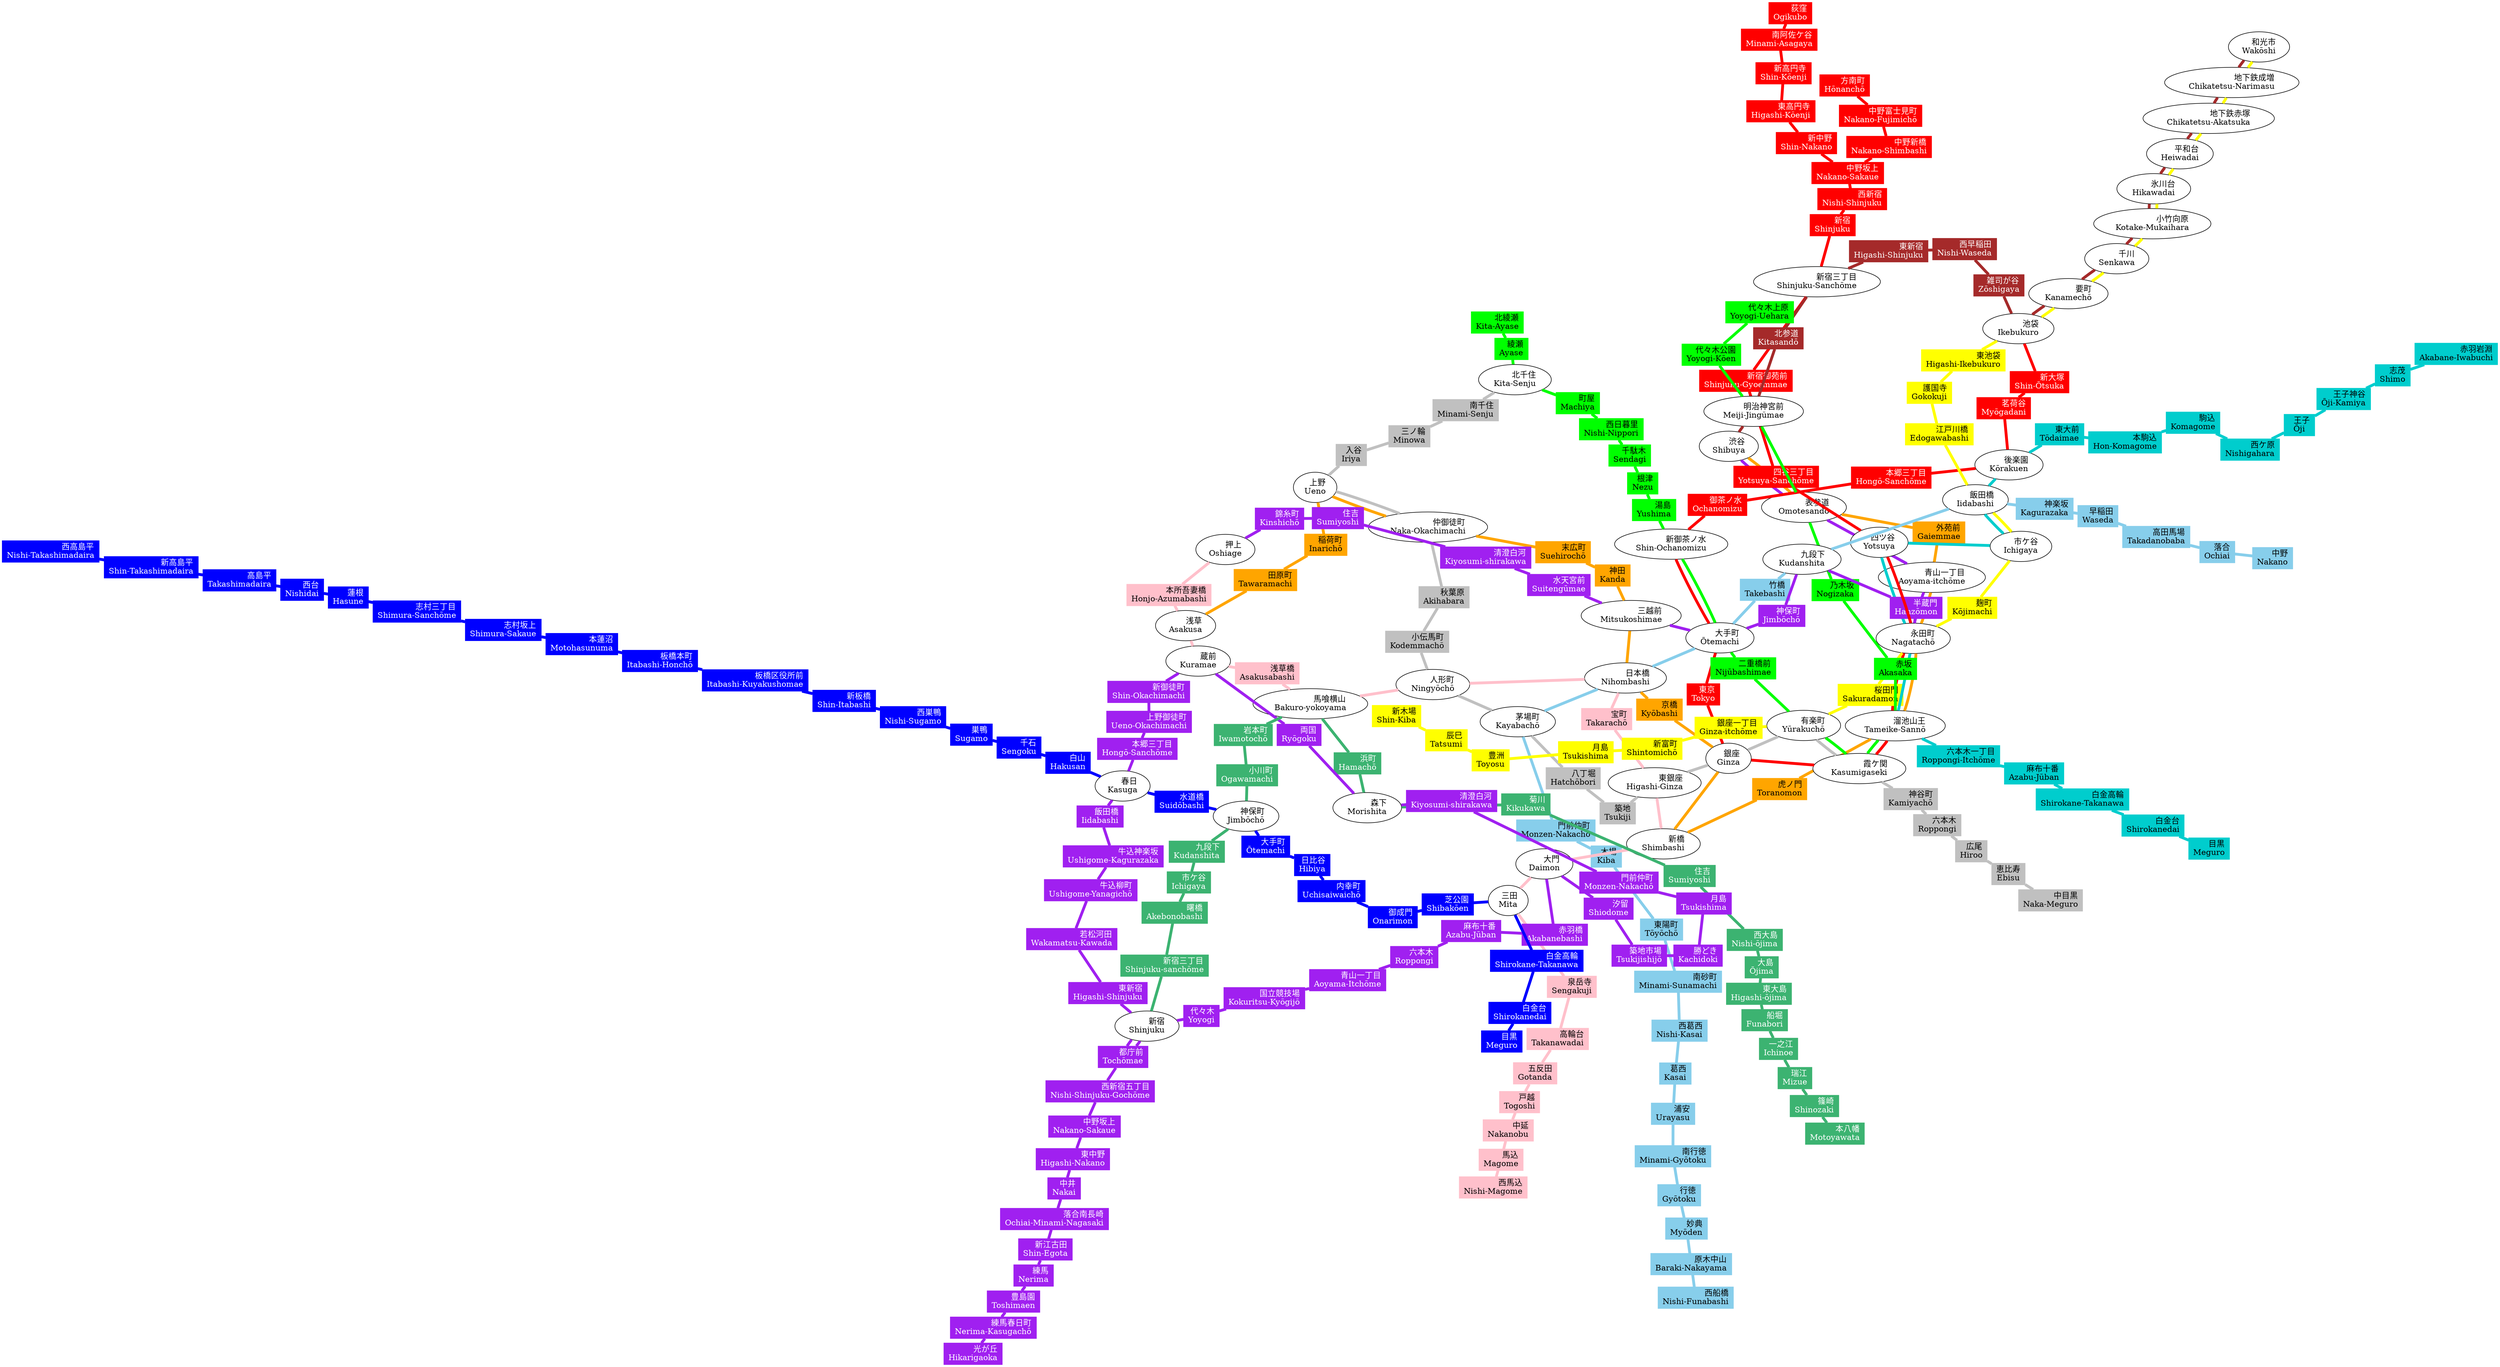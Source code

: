 // Tokyo Metro
// https://en.wikipedia.org/wiki/Tokyo_Metro

// Line                               | Code | Color   |
// -----------------------------------+------+---------+
// No 3:  Ginza Line                  | G    | orange  |
// No 4:  Marunouchi Line             | M    | red     |
// No 4:  Marunouchi Line Branch Line | m    | red     |
// No 2:  Hibiya Line                 | H    | gray    |
// No 5:  Tōzai Line                  | T    | skyblue |
// No 9:  Chiyoda Line                | C    | green   |
// No 8:  Yūrakuchō Line              | Y    | yellow  |
// No 11: Hanzōmon Line               | Z    | purple  |
// No 7:  Namboku Line                | N    | cyan3   |
// No 13: Fukutoshin Line             | F    | brown   |

// Toei
// https://en.wikipedia.org/wiki/Tokyo_Metropolitan_Bureau_of_Transportation

// Line                 | Code | Color          |
// ---------------------+------+----------------+
// No 1:  Asakusa Line  | A    | pink           |
// No 6:  Mita Line     | I    | blue           |
// No 10: Shinjuku Line | S    | mediumseagreen |
// No 12: Ōedo Line     | E    | purple         |

// Tōkyū Dentetsu
// https://en.wikipedia.org/wiki/Tokyu_Corporation

// Line              | Code | Color          |
// ------------------+------+----------------+
// Tōyoko Line       | TY   | red            |
// Meguro Line       | MG   | cyan           |
// Den-en-toshi Line | DT   | mediumseagreen |
// Ōimachi Line      | OM   | orange         |
// Ikegami Line      | IK   | pink           |
// Setagaya Line     | SG   | yellow         |
// Tamagawa Line     | TM   | purple         |

graph tokyo_metro {
    //graph [layout=sfdp]
    graph [layout=fdp]
    node [shape=box, style=filled]
    edge [penwidth=5]

    //=============//
    // Tokyo Metro //
    //=============//

    // No 3: Ginza Line
    node [color=orange, fontcolor=black]
    G01_F16_Z01 [label="渋谷\rShibuya", shape=ellipse, color=black, fontcolor=black, fillcolor=white]
    C04_G02_Z02 [label="表参道\rOmotesandō", shape=ellipse, color=black, fontcolor=black, fillcolor=white]
    G03 [label="外苑前\rGaiemmae"]
    G04_Z03 [label="青山一丁目\rAoyama-Itchōme", shape=ellipse, color=black, fontcolor=black, fillcolor=white]
    M13_N07_G05_Y16_Z04 [label="赤坂見附\rAkasaka-Mitsuke", shape=ellipse, color=black, fontcolor=black, fillcolor=white]
    C07_G06_M14_N06 [label="溜池山王\rTameike-Sannō", shape=ellipse, color=black, fontcolor=black, fillcolor=white]
    G07 [label="虎ノ門\rToranomon"]
    A10_G08 [label="新橋\rShimbashi", shape=ellipse, color=black, fontcolor=black, fillcolor=white]
    G09_H08_M16 [label="銀座\rGinza", shape=ellipse, color=black, fontcolor=black, fillcolor=white]
    G10 [label="京橋\rKyōbashi"]
    A13_G11_T10 [label="日本橋\rNihombashi", shape=ellipse, color=black, fontcolor=black, fillcolor=white]
    G12_Z09 [label="三越前\rMitsukoshimae", shape=ellipse, color=black, fontcolor=black, fillcolor=white]
    G13 [label="神田\rKanda"]
    G14 [label="末広町\rSuehirochō"]
    G15_H16 [label="上野広小路\rUeno-Hirokōji", shape=ellipse, color=black, fontcolor=black, fillcolor=white]
    G16_H17 [label="上野\rUeno", shape=ellipse, color=black, fontcolor=black, fillcolor=white]
    G17 [label="稲荷町\rInarichō"]
    G18 [label="田原町\rTawaramachi"]
    A18_G19 [label="浅草\rAsakusa", shape=ellipse, color=black, fontcolor=black, fillcolor=white]

    edge [color=orange]
    G01_F16_Z01 -- C04_G02_Z02 -- G03 -- G04_Z03 -- M13_N07_G05_Y16_Z04 -- C07_G06_M14_N06 -- G07 -- A10_G08 -- G09_H08_M16 -- G10 -- A13_G11_T10 -- G12_Z09 -- G13 -- G14 -- G15_H16 -- G16_H17 -- G17 -- G18 -- A18_G19

    // No 4: Marunouchi Line
    node [color=red, fontcolor=white]
    M01 [label="荻窪\rOgikubo"]
    M02 [label="南阿佐ケ谷\rMinami-Asagaya"]
    M03 [label="新高円寺\rShin-Kōenji"]
    M04 [label="東高円寺\rHigashi-Kōenji"]
    M05 [label="新中野\rShin-Nakano"]
    M06 [label="中野坂上\rNakano-Sakaue"]
    M07 [label="西新宿\rNishi-Shinjuku"]
    M08 [label="新宿\rShinjuku"]
    F13_M09 [label="新宿三丁目\rShinjuku-Sanchōme", shape=ellipse, color=black, fontcolor=black, fillcolor=white]
    M10 [label="新宿御苑前\rShinjuku-Gyoemmae"]
    M11 [label="四谷三丁目\rYotsuya-Sanchōme"]
    M12_N08 [label="四ツ谷\rYotsuya", shape=ellipse, color=black, fontcolor=black, fillcolor=white]
    M13_N07_G05_Y16_Z04 [label="赤坂見附\rAkasaka-Mitsuke", shape=ellipse, color=black, fontcolor=black, fillcolor=white]
    C07_G06_M14_N06 [label="国会議事堂前\rKokkai-Gijidō-mae", shape=ellipse, color=black, fontcolor=black, fillcolor=white]
    C08_H06_M15 [label="霞ケ関\rKasumigaseki", shape=ellipse, color=black, fontcolor=black, fillcolor=white]
    G09_H08_M16 [label="銀座\rGinza", shape=ellipse, color=black, fontcolor=black, fillcolor=white]
    M17 [label="東京\rTokyo"]
    C11_M18_T09_Z08 [label="大手町\rŌtemachi", shape=ellipse, color=black, fontcolor=black, fillcolor=white]
    C12_M19 [label="淡路町\rAwajichō", shape=ellipse, color=black, fontcolor=black, fillcolor=white]
    M20 [label="御茶ノ水\rOchanomizu"]
    M21 [label="本郷三丁目\rHongō-Sanchōme"]
    M22_N11 [label="後楽園\rKōrakuen", shape=ellipse, color=black, fontcolor=black, fillcolor=white]
    M23 [label="茗荷谷\rMyōgadani"]
    M24 [label="新大塚\rShin-Ōtsuka"]
    F09_M25_Y09 [label="池袋\rIkebukuro", shape=ellipse, color=black, fontcolor=black, fillcolor=white]

    edge [color=red]
    M01 -- M02 -- M03 -- M04 -- M05 -- M06 -- M07 -- M08 -- F13_M09 -- M10 -- M11 -- M12_N08 -- M13_N07_G05_Y16_Z04 -- C07_G06_M14_N06 -- C08_H06_M15 -- G09_H08_M16 -- M17 -- C11_M18_T09_Z08 -- C12_M19 -- M20 -- M21 -- M22_N11 -- M23 -- M24 -- F09_M25_Y09

    // No 4: Marunouchi Line Branch Line
    node [color=red, fontcolor=white]
    m03 [label="方南町\rHōnanchō"]
    m04 [label="中野富士見町\rNakano-Fujimichō"]
    m05 [label="中野新橋\rNakano-Shimbashi"]
    M06 [label="中野坂上\rNakano-Sakaue"]

    edge [color=red]
    m03 -- m04 -- m05 -- M06

    // No 2: Hibiya Line
    node [color=gray, fontcolor=black]
    H01 [label="中目黒\rNaka-Meguro"]
    H02 [label="恵比寿\rEbisu"]
    H03 [label="広尾\rHiroo"]
    H04 [label="六本木\rRoppongi"]
    H05 [label="神谷町\rKamiyachō"]
    C08_H06_M15 [label="霞ケ関\rKasumigaseki", shape=ellipse, color=black, fontcolor=black, fillcolor=white]
    C09_H07_Y18 [label="日比谷\rHibiya", shape=ellipse, color=black, fontcolor=black, fillcolor=white]
    G09_H08_M16 [label="銀座\rGinza", shape=ellipse, color=black, fontcolor=black, fillcolor=white]
    A11_H09 [label="東銀座\rHigashi-Ginza", shape=ellipse, color=black, fontcolor=black, fillcolor=white]
    H10 [label="築地\rTsukiji"]
    H11 [label="八丁堀\rHatchōbori"]
    H12_T11 [label="茅場町\rKayabachō", shape=ellipse, color=black, fontcolor=black, fillcolor=white]
    A14_H13 [label="人形町\rNingyōchō", shape=ellipse, color=black, fontcolor=black, fillcolor=white]
    H14 [label="小伝馬町\rKodemmachō"]
    H15 [label="秋葉原\rAkihabara"]
    G15_H16 [label="仲御徒町\rNaka-Okachimachi", shape=ellipse, color=black, fontcolor=black, fillcolor=white]
    G16_H17 [label="上野\rUeno", shape=ellipse, color=black, fontcolor=black, fillcolor=white]
    H18 [label="入谷\rIriya"]
    H19 [label="三ノ輪\rMinowa"]
    H20 [label="南千住\rMinami-Senju"]
    C18_H21 [label="北千住\rKita-Senju", shape=ellipse, color=black, fontcolor=black, fillcolor=white]

    edge [color=gray]
    H01 -- H02 -- H03 -- H04 -- H05 -- C08_H06_M15 -- C09_H07_Y18 -- G09_H08_M16 -- A11_H09 -- H10 -- H11 -- H12_T11 -- A14_H13 -- H14 -- H15 -- G15_H16 -- G16_H17 -- H18 -- H19 -- H20 -- C18_H21

    // No 5: Tōzai Line
    node [color=skyblue, fontcolor=black]
    T01 [label="中野\rNakano"]
    T02 [label="落合\rOchiai"]
    T03 [label="高田馬場\rTakadanobaba"]
    T04 [label="早稲田\rWaseda"]
    T05 [label="神楽坂\rKagurazaka"]
    N10_T06_Y13 [label="飯田橋\rIidabashi", shape=ellipse, color=black, fontcolor=black, fillcolor=white]
    T07_Z06 [label="九段下\rKudanshita", shape=ellipse, color=black, fontcolor=black, fillcolor=white]
    T08 [label="竹橋\rTakebashi"]
    C11_M18_T09_Z08 [label="大手町\rŌtemachi", shape=ellipse, color=black, fontcolor=black, fillcolor=white]
    A13_G11_T10 [label="日本橋\rNihombashi", shape=ellipse, color=black, fontcolor=black, fillcolor=white]
    H12_T11 [label="茅場町\rKayabachō", shape=ellipse, color=black, fontcolor=black, fillcolor=white]
    T12 [label="門前仲町\rMonzen-Nakachō"]
    T13 [label="木場\rKiba"]
    T14 [label="東陽町\rTōyōchō"]
    T15 [label="南砂町\rMinami-Sunamachi"]
    T16 [label="西葛西\rNishi-Kasai"]
    T17 [label="葛西\rKasai"]
    T18 [label="浦安\rUrayasu"]
    T19 [label="南行徳\rMinami-Gyōtoku"]
    T20 [label="行徳\rGyōtoku"]
    T21 [label="妙典\rMyōden"]
    T22 [label="原木中山\rBaraki-Nakayama"]
    T23 [label="西船橋\rNishi-Funabashi"]

    edge [color=skyblue]
    T01 -- T02 -- T03 -- T04 -- T05 -- N10_T06_Y13 -- T07_Z06 -- T08 -- C11_M18_T09_Z08 -- A13_G11_T10 -- H12_T11 -- T12 -- T13 -- T14 -- T15 -- T16 -- T17 -- T18 -- T19 -- T20 -- T21 -- T22 -- T23

    // No 9: Chiyoda Line
    node [color=green, fontcolor=black]
    C01 [label="代々木上原\rYoyogi-Uehara"]
    C02 [label="代々木公園\rYoyogi-Kōen"]
    C03_F15 [label="明治神宮前\rMeiji-Jingūmae (Harajuku)", shape=ellipse, color=black, fontcolor=black, fillcolor=white]
    C04_G02_Z02 [label="表参道\rOmotesandō", shape=ellipse, color=black, fontcolor=black, fillcolor=white]
    C05 [label="乃木坂\rNogizaka"]
    C06 [label="赤坂\rAkasaka"]
    C07_G06_M14_N06 [label="国会議事堂前\rKokkai-Gijidō-mae", shape=ellipse, color=black, fontcolor=black, fillcolor=white]
    C08_H06_M15 [label="霞ケ関\rKasumigaseki", shape=ellipse, color=black, fontcolor=black, fillcolor=white]
    C09_H07_Y18 [label="日比谷\rHibiya", shape=ellipse, color=black, fontcolor=black, fillcolor=white]
    C10 [label="二重橋前\rNijūbashimae"]
    C11_M18_T09_Z08 [label="大手町\rŌtemachi", shape=ellipse, color=black, fontcolor=black, fillcolor=white]
    C12_M19 [label="新御茶ノ水\rShin-Ochanomizu", shape=ellipse, color=black, fontcolor=black, fillcolor=white]
    C13 [label="湯島\rYushima"]
    C14 [label="根津\rNezu"]
    C15 [label="千駄木\rSendagi"]
    C16 [label="西日暮里\rNishi-Nippori"]
    C17 [label="町屋\rMachiya"]
    C18_H21 [label="北千住\rKita-Senju", shape=ellipse, color=black, fontcolor=black, fillcolor=white]
    C19 [label="綾瀬\rAyase"]
    C20 [label="北綾瀬\rKita-Ayase"]

    edge [color=green]
    C01 -- C02 -- C03_F15 -- C04_G02_Z02 -- C05 -- C06 -- C07_G06_M14_N06 -- C08_H06_M15 -- C09_H07_Y18 -- C10 -- C11_M18_T09_Z08 -- C12_M19 -- C13 -- C14 -- C15 -- C16 -- C17 -- C18_H21 -- C19 -- C20

    // No 8: Yūrakuchō Line
    node [color=yellow, fontcolor=black]
    F01_Y01 [label="和光市\rWakōshi", shape=ellipse, color=black, fontcolor=black, fillcolor=white]
    F02_Y02 [label="地下鉄成増\rChikatetsu-Narimasu", shape=ellipse, color=black, fontcolor=black, fillcolor=white]
    F03_Y03 [label="地下鉄赤塚\rChikatetsu-Akatsuka", shape=ellipse, color=black, fontcolor=black, fillcolor=white]
    F04_Y04 [label="平和台\rHeiwadai", shape=ellipse, color=black, fontcolor=black, fillcolor=white]
    F05_Y05 [label="氷川台\rHikawadai", shape=ellipse, color=black, fontcolor=black, fillcolor=white]
    F06_Y06 [label="小竹向原\rKotake-Mukaihara", shape=ellipse, color=black, fontcolor=black, fillcolor=white]
    F07_Y07 [label="千川\rSenkawa", shape=ellipse, color=black, fontcolor=black, fillcolor=white]
    F08_Y08 [label="要町\rKanamechō", shape=ellipse, color=black, fontcolor=black, fillcolor=white]
    F09_M25_Y09 [label="池袋\rIkebukuro", shape=ellipse, color=black, fontcolor=black, fillcolor=white]
    Y10 [label="東池袋\rHigashi-Ikebukuro"]
    Y11 [label="護国寺\rGokokuji"]
    Y12 [label="江戸川橋\rEdogawabashi"]
    N10_T06_Y13 [label="飯田橋\rIidabashi", shape=ellipse, color=black, fontcolor=black, fillcolor=white]
    N09_Y14 [label="市ヶ谷\rIchigaya", shape=ellipse, color=black, fontcolor=black, fillcolor=white]
    Y15 [label="麹町\rKōjimachi"]
    M13_N07_G05_Y16_Z04 [label="永田町\rNagatachō", shape=ellipse, color=black, fontcolor=black, fillcolor=white]
    Y17 [label="桜田門\rSakuradamon"]
    C09_H07_Y18 [label="有楽町\rYūrakuchō", shape=ellipse, color=black, fontcolor=black, fillcolor=white]
    Y19 [label="銀座一丁目\rGinza-itchōme"]
    Y20 [label="新富町\rShintomichō"]
    Y21 [label="月島\rTsukishima"]
    Y22 [label="豊洲\rToyosu"]
    Y23 [label="辰巳\rTatsumi"]
    Y24 [label="新木場\rShin-Kiba"]

    edge [color=yellow]
    F01_Y01 -- F02_Y02 -- F03_Y03 -- F04_Y04 -- F05_Y05 -- F06_Y06 -- F07_Y07 -- F08_Y08 -- F09_M25_Y09 -- Y10 -- Y11 -- Y12 -- N10_T06_Y13 -- N09_Y14 -- Y15 -- M13_N07_G05_Y16_Z04 -- Y17 -- C09_H07_Y18 -- Y19 -- Y20 -- Y21 -- Y22 -- Y23 -- Y24

    // No 11: Hanzōmon Line
    node [color=purple, fontcolor=white]
    G01_F16_Z01 [label="渋谷\rShibuya", shape=ellipse, color=black, fontcolor=black, fillcolor=white]
    C04_G02_Z02 [label="表参道\rOmotesandō", shape=ellipse, color=black, fontcolor=black, fillcolor=white]
    G04_Z03 [label="青山一丁目\rAoyama-itchōme", shape=ellipse, color=black, fontcolor=black, fillcolor=white]
    M13_N07_G05_Y16_Z04 [label="永田町\rNagatachō", shape=ellipse, color=black, fontcolor=black, fillcolor=white]
    Z05 [label="半蔵門\rHanzōmon"]
    T07_Z06 [label="九段下\rKudanshita", shape=ellipse, color=black, fontcolor=black, fillcolor=white]
    Z07 [label="神保町\rJimbōchō"]
    C11_M18_T09_Z08 [label="大手町\rŌtemachi", shape=ellipse, color=black, fontcolor=black, fillcolor=white]
    G12_Z09 [label="三越前\rMitsukoshimae", shape=ellipse, color=black, fontcolor=black, fillcolor=white]
    Z10 [label="水天宮前\rSuitengūmae"]
    Z11 [label="清澄白河\rKiyosumi-shirakawa"]
    Z12 [label="住吉\rSumiyoshi"]
    Z13 [label="錦糸町\rKinshichō"]
    A20_Z14 [label="押上\rOshiage", shape=ellipse, color=black, fontcolor=black, fillcolor=white]

    edge [color=purple]
    G01_F16_Z01 -- C04_G02_Z02 -- G04_Z03 -- M13_N07_G05_Y16_Z04 -- Z05 -- T07_Z06 -- Z07 -- C11_M18_T09_Z08 -- G12_Z09 -- Z10 -- Z11 -- Z12 -- Z13 -- A20_Z14

    // No 7: Namboku Line
    node [color=cyan3, fontcolor=black]
    N01 [label="目黒\rMeguro"]
    N02 [label="白金台\rShirokanedai"]
    N03 [label="白金高輪\rShirokane-Takanawa"]
    N04 [label="麻布十番\rAzabu-Jūban"]
    N05 [label="六本木一丁目\rRoppongi-Itchōme"]
    C07_G06_M14_N06 [label="溜池山王\rTameike-Sannō", shape=ellipse, color=black, fontcolor=black, fillcolor=white]
    M13_N07_G05_Y16_Z04 [label="永田町\rNagatachō", shape=ellipse, color=black, fontcolor=black, fillcolor=white]
    M12_N08 [label="四ツ谷\rYotsuya", shape=ellipse, color=black, fontcolor=black, fillcolor=white]
    N09_Y14 [label="市ケ谷\rIchigaya", shape=ellipse, color=black, fontcolor=black, fillcolor=white]
    N10_T06_Y13 [label="飯田橋\rIidabashi", shape=ellipse, color=black, fontcolor=black, fillcolor=white]
    M22_N11 [label="後楽園\rKōrakuen", shape=ellipse, color=black, fontcolor=black, fillcolor=white]
    N12 [label="東大前\rTōdaimae"]
    N13 [label="本駒込\rHon-Komagome"]
    N14 [label="駒込\rKomagome"]
    N15 [label="西ケ原\rNishigahara"]
    N16 [label="王子\rŌji"]
    N17 [label="王子神谷\rŌji-Kamiya"]
    N18 [label="志茂\rShimo"]
    N19 [label="赤羽岩淵\rAkabane-Iwabuchi"]

    edge [color=cyan3]
    N01 -- N02 -- N03 -- N04 -- N05 -- C07_G06_M14_N06 -- M13_N07_G05_Y16_Z04 -- M12_N08 -- N09_Y14 -- N10_T06_Y13 -- M22_N11 -- N12 -- N13 -- N14 -- N15 -- N16 -- N17 -- N18 -- N19

    // No 13: Fukutoshin Line
    node [color=brown, fontcolor=white]
    F01_Y01 [label="和光市\rWakōshi", shape=ellipse, color=black, fontcolor=black, fillcolor=white]
    F02_Y02 [label="地下鉄成増\rChikatetsu-Narimasu", shape=ellipse, color=black, fontcolor=black, fillcolor=white]
    F03_Y03 [label="地下鉄赤塚\rChikatetsu-Akatsuka", shape=ellipse, color=black, fontcolor=black, fillcolor=white]
    F04_Y04 [label="平和台\rHeiwadai", shape=ellipse, color=black, fontcolor=black, fillcolor=white]
    F05_Y05 [label="氷川台\rHikawadai", shape=ellipse, color=black, fontcolor=black, fillcolor=white]
    F06_Y06 [label="小竹向原\rKotake-Mukaihara", shape=ellipse, color=black, fontcolor=black, fillcolor=white]
    F07_Y07 [label="千川\rSenkawa", shape=ellipse, color=black, fontcolor=black, fillcolor=white]
    F08_Y08 [label="要町\rKanamechō", shape=ellipse, color=black, fontcolor=black, fillcolor=white]
    F09_M25_Y09 [label="池袋\rIkebukuro", shape=ellipse, color=black, fontcolor=black, fillcolor=white]
    F10 [label="雑司が谷\rZōshigaya"]
    F11 [label="西早稲田\rNishi-Waseda"]
    F12 [label="東新宿\rHigashi-Shinjuku"]
    F13_M09 [label="新宿三丁目\rShinjuku-Sanchōme", shape=ellipse, color=black, fontcolor=black, fillcolor=white]
    F14 [label="北参道\rKitasandō"]
    C03_F15 [label="明治神宮前\rMeiji-Jingūmae", shape=ellipse, color=black, fontcolor=black, fillcolor=white]
    G01_F16_Z01 [label="渋谷\rShibuya", shape=ellipse, color=black, fontcolor=black, fillcolor=white]

    edge [color=brown]
    F01_Y01 -- F02_Y02 -- F03_Y03 -- F04_Y04 -- F05_Y05 -- F06_Y06 -- F07_Y07 -- F08_Y08 -- F09_M25_Y09 -- F10 -- F11 -- F12 -- F13_M09 -- F14 -- C03_F15 -- G01_F16_Z01

    //======//
    // Toei //
    //======//

    // No 1: Asakusa Line
    node [color=pink, fontcolor=black]
    A01 [label="西馬込\rNishi-Magome"]
    A02 [label="馬込\rMagome"]
    A03 [label="中延\rNakanobu"]
    A04 [label="戸越\rTogoshi"]
    A05 [label="五反田\rGotanda"]
    A06 [label="高輪台\rTakanawadai"]
    A07 [label="泉岳寺\rSengakuji"]
    A08_I04 [label="三田\rMita", shape=ellipse, color=black, fontcolor=black, fillcolor=white]
    A09_E20 [label="大門\rDaimon", shape=ellipse, color=black, fontcolor=black, fillcolor=white]
    A10_G08 [label="新橋\rShimbashi", shape=ellipse, color=black, fontcolor=black, fillcolor=white]
    A11_H09 [label="東銀座\rHigashi-Ginza", shape=ellipse, color=black, fontcolor=black, fillcolor=white]
    A12 [label="宝町\rTakarachō"]
    A13_G11_T10 [label="日本橋\rNihombashi", shape=ellipse, color=black, fontcolor=black, fillcolor=white]
    A14_H13 [label="人形町\rNingyōchō", shape=ellipse, color=black, fontcolor=black, fillcolor=white]
    A15_S09 [label="東日本橋\rHigashi-Nihombashi", shape=ellipse, color=black, fontcolor=black, fillcolor=white]
    A16 [label="浅草橋\rAsakusabashi"]
    A17_E11 [label="蔵前\rKuramae", shape=ellipse, color=black, fontcolor=black, fillcolor=white]
    A18_G19 [label="浅草\rAsakusa", shape=ellipse, color=black, fontcolor=black, fillcolor=white]
    A19 [label="本所吾妻橋\rHonjo-Azumabashi"]
    A20_Z14 [label="押上\rOshiage", shape=ellipse, color=black, fontcolor=black, fillcolor=white]

    edge [color=pink]
    A01 -- A02 -- A03 -- A04 -- A05 -- A06 -- A07 -- A08_I04 -- A09_E20 -- A10_G08 -- A11_H09 -- A12 -- A13_G11_T10 -- A14_H13 -- A15_S09 -- A16 -- A17_E11 -- A18_G19 -- A19 -- A20_Z14

    // No 6: Mita Line
    node [color=blue, fontcolor=white]
    I01 [label="目黒\rMeguro"]
    I02 [label="白金台\rShirokanedai"]
    I03 [label="白金高輪\rShirokane-Takanawa"]
    A08_I04 [label="三田\rMita", shape=ellipse, color=black, fontcolor=black, fillcolor=white]
    I05 [label="芝公園\rShibakōen"]
    I06 [label="御成門\rOnarimon"]
    I07 [label="内幸町\rUchisaiwaichō"]
    I08 [label="日比谷\rHibiya"]
    I09 [label="大手町\rŌtemachi"]
    I10_S06 [label="神保町\rJimbōchō", shape=ellipse, color=black, fontcolor=black, fillcolor=white]
    I11 [label="水道橋\rSuidōbashi"]
    E07_I12 [label="春日\rKasuga", shape=ellipse, color=black, fontcolor=black, fillcolor=white]
    I13 [label="白山\rHakusan"]
    I14 [label="千石\rSengoku"]
    I15 [label="巣鴨\rSugamo"]
    I16 [label="西巣鴨\rNishi-Sugamo"]
    I17 [label="新板橋\rShin-Itabashi"]
    I18 [label="板橋区役所前\rItabashi-Kuyakushomae"]
    I19 [label="板橋本町\rItabashi-Honchō"]
    I20 [label="本蓮沼\rMotohasunuma"]
    I21 [label="志村坂上\rShimura-Sakaue"]
    I22 [label="志村三丁目\rShimura-Sanchōme"]
    I23 [label="蓮根\rHasune"]
    I24 [label="西台\rNishidai"]
    I25 [label="高島平\rTakashimadaira"]
    I26 [label="新高島平\rShin-Takashimadaira"]
    I27 [label="西高島平\rNishi-Takashimadaira"]

    edge [color=blue]
    I01 -- I02 -- I03 -- A08_I04 -- I05 -- I06 -- I07 -- I08 -- I09 -- I10_S06 -- I11 -- E07_I12 -- I13 -- I14 -- I15 -- I16 -- I17 -- I18 -- I19 -- I20 -- I21 -- I22 -- I23 -- I24 -- I25 -- I26 -- I27

    // No 10: Shinjuku Line
    node [color=mediumseagreen, fontcolor=white]
    E01_E27_S01 [label="新宿\rShinjuku", shape=ellipse, color=black, fontcolor=black, fillcolor=white]
    S02 [label="新宿三丁目\rShinjuku-sanchōme"]
    S03 [label="曙橋\rAkebonobashi"]
    S04 [label="市ケ谷\rIchigaya"]
    S05 [label="九段下\rKudanshita"]
    I10_S06 [label="神保町\rJimbōchō", shape=ellipse, color=black, fontcolor=black, fillcolor=white]
    S07 [label="小川町\rOgawamachi"]
    S08 [label="岩本町\rIwamotochō"]
    A15_S09 [label="馬喰横山\rBakuro-yokoyama", shape=ellipse, color=black, fontcolor=black, fillcolor=white]
    S10 [label="浜町\rHamachō"]
    E13_S11 [label="森下\rMorishita", shape=ellipse, color=black, fontcolor=black, fillcolor=white]
    S12 [label="菊川\rKikukawa"]
    S13 [label="住吉\rSumiyoshi"]
    S14 [label="西大島\rNishi-ōjima"]
    S15 [label="大島\rŌjima"]
    S16 [label="東大島\rHigashi-ōjima"]
    S17 [label="船堀\rFunabori"]
    S18 [label="一之江\rIchinoe"]
    S19 [label="瑞江\rMizue"]
    S20 [label="篠崎\rShinozaki"]
    S21 [label="本八幡\rMotoyawata"]

    edge [color=mediumseagreen]
    E01_E27_S01 -- S02 -- S03 -- S04 -- S05 -- I10_S06 -- S07 -- S08 -- A15_S09 -- S10 -- E13_S11 -- S12 -- S13 -- S14 -- S15 -- S16 -- S17 -- S18 -- S19 -- S20 -- S21

    // No 12: Ōedo Line
    node [color=purple, fontcolor=white]
    E28 [label="都庁前\rTochōmae"]
    E01_E27_S01 [label="新宿西口\rShinjuku-Nishiguchi", shape=ellipse, color=black, fontcolor=black, fillcolor=white]
    E02 [label="東新宿\rHigashi-Shinjuku"]
    E03 [label="若松河田\rWakamatsu-Kawada"]
    E04 [label="牛込柳町\rUshigome-Yanagichō"]
    E05 [label="牛込神楽坂\rUshigome-Kagurazaka"]
    E06 [label="飯田橋\rIidabashi"]
    E07_I12 [label="春日\rKasuga", shape=ellipse, color=black, fontcolor=black, fillcolor=white]
    E08 [label="本郷三丁目\rHongō-Sanchōme"]
    E09 [label="上野御徒町\rUeno-Okachimachi"]
    E10 [label="新御徒町\rShin-Okachimachi"]
    A17_E11 [label="蔵前\rKuramae", shape=ellipse, color=black, fontcolor=black, fillcolor=white]
    E12 [label="両国\rRyōgoku"]
    E13_S11 [label="森下\rMorishita", shape=ellipse, color=black, fontcolor=black, fillcolor=white]
    E14 [label="清澄白河\rKiyosumi-shirakawa"]
    E15 [label="門前仲町\rMonzen-Nakachō"]
    E16 [label="月島\rTsukishima"]
    E17 [label="勝どき\rKachidoki"]
    E18 [label="築地市場\rTsukijishijō"]
    E19 [label="汐留\rShiodome"]
    A09_E20 [label="大門\rDaimon", shape=ellipse, color=black, fontcolor=black, fillcolor=white]
    E21 [label="赤羽橋\rAkabanebashi"]
    E22 [label="麻布十番\rAzabu-Jūban"]
    E23 [label="六本木\rRoppongi"]
    E24 [label="青山一丁目\rAoyama-Itchōme"]
    E25 [label="国立競技場\rKokuritsu-Kyōgijō"]
    E26 [label="代々木\rYoyogi"]
    E01_E27_S01 [label="新宿\rShinjuku", shape=ellipse, color=black, fontcolor=black, fillcolor=white]
    E28 [label="都庁前\rTochōmae"]
    E29 [label="西新宿五丁目\rNishi-Shinjuku-Gochōme"]
    E30 [label="中野坂上\rNakano-Sakaue"]
    E31 [label="東中野\rHigashi-Nakano"]
    E32 [label="中井\rNakai"]
    E33 [label="落合南長崎\rOchiai-Minami-Nagasaki"]
    E34 [label="新江古田\rShin-Egota"]
    E35 [label="練馬\rNerima"]
    E36 [label="豊島園\rToshimaen"]
    E37 [label="練馬春日町\rNerima-Kasugachō"]
    E38 [label="光が丘\rHikarigaoka"]

    edge [color=purple]
    E28 -- E01_E27_S01 -- E02 -- E03 -- E04 -- E05 -- E06 -- E07_I12 -- E08 -- E09 -- E10 -- A17_E11 -- E12 -- E13_S11 -- E14 -- E15 -- E16 -- E17 -- E18 -- E19 -- A09_E20 -- E21 -- E22 -- E23 -- E24 -- E25 -- E26 -- E01_E27_S01 -- E28 -- E29 -- E30 -- E31 -- E32 -- E33 -- E34 -- E35 -- E36 -- E37 -- E38
}
